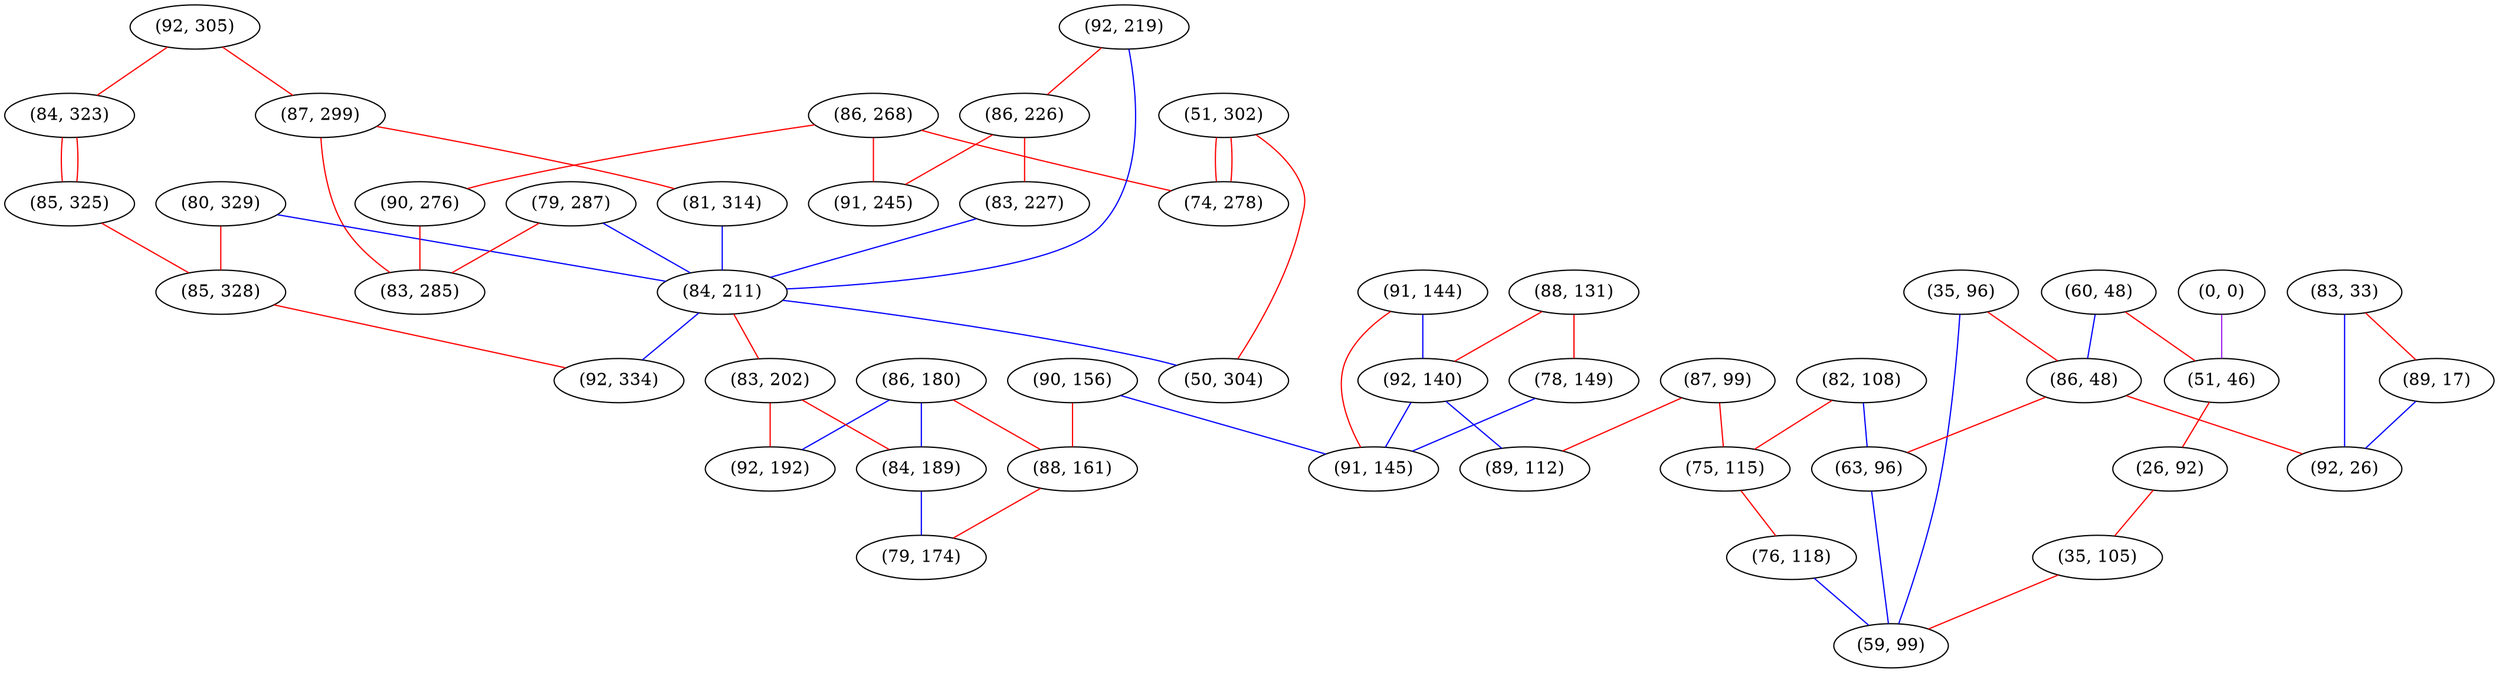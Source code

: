 graph "" {
"(86, 180)";
"(92, 305)";
"(82, 108)";
"(84, 323)";
"(60, 48)";
"(35, 96)";
"(87, 299)";
"(86, 48)";
"(0, 0)";
"(51, 302)";
"(81, 314)";
"(91, 144)";
"(83, 33)";
"(89, 17)";
"(87, 99)";
"(86, 268)";
"(51, 46)";
"(80, 329)";
"(88, 131)";
"(85, 325)";
"(92, 219)";
"(90, 156)";
"(63, 96)";
"(75, 115)";
"(86, 226)";
"(78, 149)";
"(79, 287)";
"(26, 92)";
"(35, 105)";
"(83, 227)";
"(84, 211)";
"(88, 161)";
"(92, 26)";
"(92, 140)";
"(83, 202)";
"(85, 328)";
"(89, 112)";
"(90, 276)";
"(83, 285)";
"(91, 245)";
"(76, 118)";
"(84, 189)";
"(50, 304)";
"(91, 145)";
"(92, 192)";
"(79, 174)";
"(74, 278)";
"(59, 99)";
"(92, 334)";
"(86, 180)" -- "(88, 161)"  [color=red, key=0, weight=1];
"(86, 180)" -- "(84, 189)"  [color=blue, key=0, weight=3];
"(86, 180)" -- "(92, 192)"  [color=blue, key=0, weight=3];
"(92, 305)" -- "(87, 299)"  [color=red, key=0, weight=1];
"(92, 305)" -- "(84, 323)"  [color=red, key=0, weight=1];
"(82, 108)" -- "(63, 96)"  [color=blue, key=0, weight=3];
"(82, 108)" -- "(75, 115)"  [color=red, key=0, weight=1];
"(84, 323)" -- "(85, 325)"  [color=red, key=0, weight=1];
"(84, 323)" -- "(85, 325)"  [color=red, key=1, weight=1];
"(60, 48)" -- "(86, 48)"  [color=blue, key=0, weight=3];
"(60, 48)" -- "(51, 46)"  [color=red, key=0, weight=1];
"(35, 96)" -- "(86, 48)"  [color=red, key=0, weight=1];
"(35, 96)" -- "(59, 99)"  [color=blue, key=0, weight=3];
"(87, 299)" -- "(81, 314)"  [color=red, key=0, weight=1];
"(87, 299)" -- "(83, 285)"  [color=red, key=0, weight=1];
"(86, 48)" -- "(92, 26)"  [color=red, key=0, weight=1];
"(86, 48)" -- "(63, 96)"  [color=red, key=0, weight=1];
"(0, 0)" -- "(51, 46)"  [color=purple, key=0, weight=4];
"(51, 302)" -- "(50, 304)"  [color=red, key=0, weight=1];
"(51, 302)" -- "(74, 278)"  [color=red, key=0, weight=1];
"(51, 302)" -- "(74, 278)"  [color=red, key=1, weight=1];
"(81, 314)" -- "(84, 211)"  [color=blue, key=0, weight=3];
"(91, 144)" -- "(92, 140)"  [color=blue, key=0, weight=3];
"(91, 144)" -- "(91, 145)"  [color=red, key=0, weight=1];
"(83, 33)" -- "(92, 26)"  [color=blue, key=0, weight=3];
"(83, 33)" -- "(89, 17)"  [color=red, key=0, weight=1];
"(89, 17)" -- "(92, 26)"  [color=blue, key=0, weight=3];
"(87, 99)" -- "(89, 112)"  [color=red, key=0, weight=1];
"(87, 99)" -- "(75, 115)"  [color=red, key=0, weight=1];
"(86, 268)" -- "(74, 278)"  [color=red, key=0, weight=1];
"(86, 268)" -- "(90, 276)"  [color=red, key=0, weight=1];
"(86, 268)" -- "(91, 245)"  [color=red, key=0, weight=1];
"(51, 46)" -- "(26, 92)"  [color=red, key=0, weight=1];
"(80, 329)" -- "(84, 211)"  [color=blue, key=0, weight=3];
"(80, 329)" -- "(85, 328)"  [color=red, key=0, weight=1];
"(88, 131)" -- "(92, 140)"  [color=red, key=0, weight=1];
"(88, 131)" -- "(78, 149)"  [color=red, key=0, weight=1];
"(85, 325)" -- "(85, 328)"  [color=red, key=0, weight=1];
"(92, 219)" -- "(86, 226)"  [color=red, key=0, weight=1];
"(92, 219)" -- "(84, 211)"  [color=blue, key=0, weight=3];
"(90, 156)" -- "(88, 161)"  [color=red, key=0, weight=1];
"(90, 156)" -- "(91, 145)"  [color=blue, key=0, weight=3];
"(63, 96)" -- "(59, 99)"  [color=blue, key=0, weight=3];
"(75, 115)" -- "(76, 118)"  [color=red, key=0, weight=1];
"(86, 226)" -- "(83, 227)"  [color=red, key=0, weight=1];
"(86, 226)" -- "(91, 245)"  [color=red, key=0, weight=1];
"(78, 149)" -- "(91, 145)"  [color=blue, key=0, weight=3];
"(79, 287)" -- "(84, 211)"  [color=blue, key=0, weight=3];
"(79, 287)" -- "(83, 285)"  [color=red, key=0, weight=1];
"(26, 92)" -- "(35, 105)"  [color=red, key=0, weight=1];
"(35, 105)" -- "(59, 99)"  [color=red, key=0, weight=1];
"(83, 227)" -- "(84, 211)"  [color=blue, key=0, weight=3];
"(84, 211)" -- "(50, 304)"  [color=blue, key=0, weight=3];
"(84, 211)" -- "(83, 202)"  [color=red, key=0, weight=1];
"(84, 211)" -- "(92, 334)"  [color=blue, key=0, weight=3];
"(88, 161)" -- "(79, 174)"  [color=red, key=0, weight=1];
"(92, 140)" -- "(91, 145)"  [color=blue, key=0, weight=3];
"(92, 140)" -- "(89, 112)"  [color=blue, key=0, weight=3];
"(83, 202)" -- "(84, 189)"  [color=red, key=0, weight=1];
"(83, 202)" -- "(92, 192)"  [color=red, key=0, weight=1];
"(85, 328)" -- "(92, 334)"  [color=red, key=0, weight=1];
"(90, 276)" -- "(83, 285)"  [color=red, key=0, weight=1];
"(76, 118)" -- "(59, 99)"  [color=blue, key=0, weight=3];
"(84, 189)" -- "(79, 174)"  [color=blue, key=0, weight=3];
}
